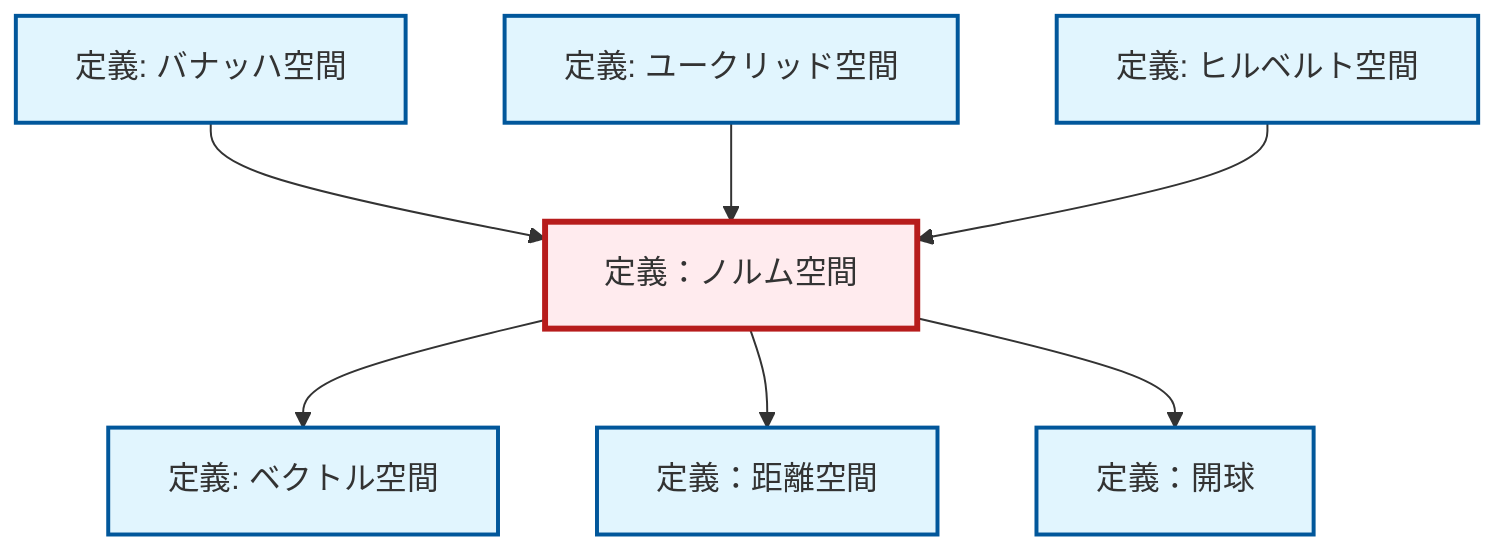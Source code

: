graph TD
    classDef definition fill:#e1f5fe,stroke:#01579b,stroke-width:2px
    classDef theorem fill:#f3e5f5,stroke:#4a148c,stroke-width:2px
    classDef axiom fill:#fff3e0,stroke:#e65100,stroke-width:2px
    classDef example fill:#e8f5e9,stroke:#1b5e20,stroke-width:2px
    classDef current fill:#ffebee,stroke:#b71c1c,stroke-width:3px
    def-metric-space["定義：距離空間"]:::definition
    def-normed-vector-space["定義：ノルム空間"]:::definition
    def-banach-space["定義: バナッハ空間"]:::definition
    def-vector-space["定義: ベクトル空間"]:::definition
    def-open-ball["定義：開球"]:::definition
    def-euclidean-space["定義: ユークリッド空間"]:::definition
    def-hilbert-space["定義: ヒルベルト空間"]:::definition
    def-banach-space --> def-normed-vector-space
    def-normed-vector-space --> def-vector-space
    def-euclidean-space --> def-normed-vector-space
    def-hilbert-space --> def-normed-vector-space
    def-normed-vector-space --> def-metric-space
    def-normed-vector-space --> def-open-ball
    class def-normed-vector-space current
